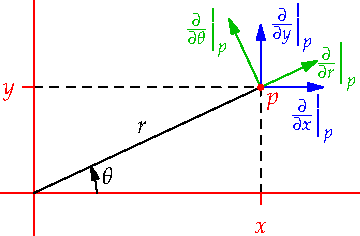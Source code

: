 settings.tex="pdflatex";

texpreamble("\usepackage{amsmath}
\usepackage{amsthm,amssymb}
\usepackage{mathpazo}
\usepackage[svgnames]{xcolor}
\newcommand{\partials}[2][]{\frac{\partial #1}{\partial #2}}
\newcommand{\partialsat}[3][]{\left.\partials[#1]{#2}\right|_{#3}}
");

import graph;

size(180);

xaxis(red);
yaxis(red);

real r=1.2;
real th=25;
pair P=r*dir(th);

draw("$r$",P--(0,0));
draw("$\theta$",arc((0,0),0.3,0,th),Arrow);
draw((0,P.y)--P--(P.x,0),dashed);

xtick(Label("$x$",align=S),P.x,S,red);
ytick(Label("$y$",align=W),P.y,W,red);


real d=0.3;

draw(Label("$\partialsat{x}{p}$",align=S,Relative(0.8)),P--P+d*dir(0),blue,Arrow);
draw(Label("$\partialsat{y}{p}$",align=E,Relative(0.95)),P--P+d*dir(90),blue,Arrow);
draw(Label("$\partialsat{r}{p}$",align=E,Relative(0.8)),P--P+d*dir(th),heavygreen,Arrow);
draw(Label("$\partialsat{\theta}{p}$",align=W,Relative(0.8)),P--P+d*r*dir(th+90),heavygreen,Arrow);
dot("$p$",P,SE,red);